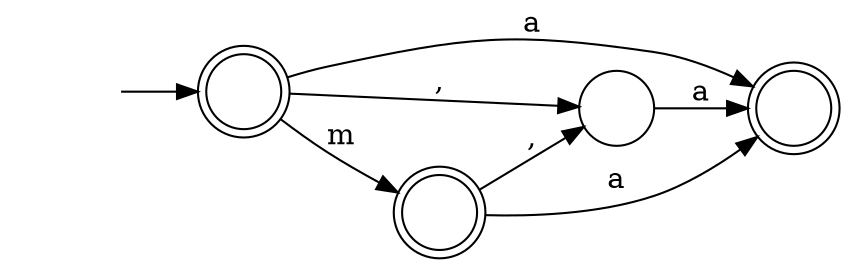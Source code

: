 digraph Automaton {
  rankdir = LR;
  0 [shape=doublecircle,label=""];
  1 [shape=circle,label=""];
  1 -> 0 [label="a"]
  2 [shape=doublecircle,label=""];
  2 -> 1 [label=","]
  2 -> 0 [label="a"]
  3 [shape=doublecircle,label=""];
  initial [shape=plaintext,label=""];
  initial -> 3
  3 -> 1 [label=","]
  3 -> 2 [label="m"]
  3 -> 0 [label="a"]
}
